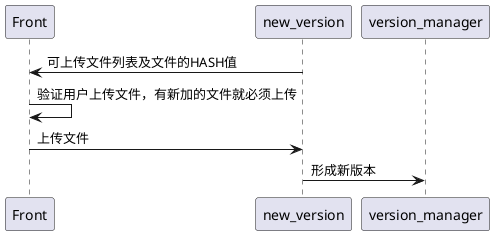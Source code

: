 @startuml 新版本提交
participant "Front" as A
participant "new_version" as B
participant "version_manager" as C

B -> A : 可上传文件列表及文件的HASH值
A -> A : 验证用户上传文件，有新加的文件就必须上传
A -> B : 上传文件
B -> C : 形成新版本

@enduml

@startuml 当不存在任何版本也不存在配置文件表时上传一个配置文件表

Front -> index : 主页
index -> DB : 是否存在任何版本
DB -> index : 版本列表为空
index -> DB : 是否存在配置文件表
DB -> index : 不存在任何配置文件表
index -> Front : 上传一个配置文件表

@enduml

@startuml 当不存在任何版本但有配置文件时按配置文件上传版本

participant "Front" as A
participant "index" as B
participant "DB" as C
participant "upload_first_version" as D

A -> B : 主页
B -> C : 是否存在任何版本
C -> B : 版本列表为空
B -> C : 是否存在配置文件表
C -> B : 有一个
B -> C : 给我这个配置文件表
C -> B : 给你
B -> A : 按照这个配置文件表上传文件
A -> A : 要求用户必须上传配置文件表中所有文件，以形成版本
A -> D : 上传配置文件表里的文件
D -> C : 新建版本，按照配置文件表

@enduml

@startuml 统一发布流程

participant "内网上传者" as A
participant "内网服务器" as B
participant "外网服务器" as D
participant "外网下载者" as A
participant "李守功" as C
participant "黄立新" as F


A -> B : 登陆
A -> B : 上传
B -> A : 返回γ版本号(待测试版)

B -> D : 同步

A -> D : 提供版本号，获取

C -> D : 标记某γ版本为β版本(待压盘版)

F -> D : 获取某个待压盘版，压盘，标记为α版本(发行版)

@enduml

@startuml 内网上传文件时序图

participant "网页前端" as A
participant "upload" as E
participant "pkpm_version_manage" as B
participant "login" as C
participant "数据库" as D


A -> E : 获取版本列表
E -> B : 获取版本列表
B -> D : 获取版本列表

A -> E : 登录
E -> C : 验证登录
C -> D : 从数据库读取用户账户信息
E -> D : 获取该用户负责的文件列表
E -> A : 显示文件列表

A -> E : 指定父版本，上传文件
E -> B : 指定父版本，上传文件
B -> D : 基于父版本获得\n新版本的配置文件
B -> B : 计算出新版文件列表
B -> D : 储存新版信息

@enduml

@startuml version_manage

class version_manage{
    + (bool,ver_id) add_version(parent_ver_id, filelist)     // 父版本号，文件列表，返回该版本号
}

@enduml